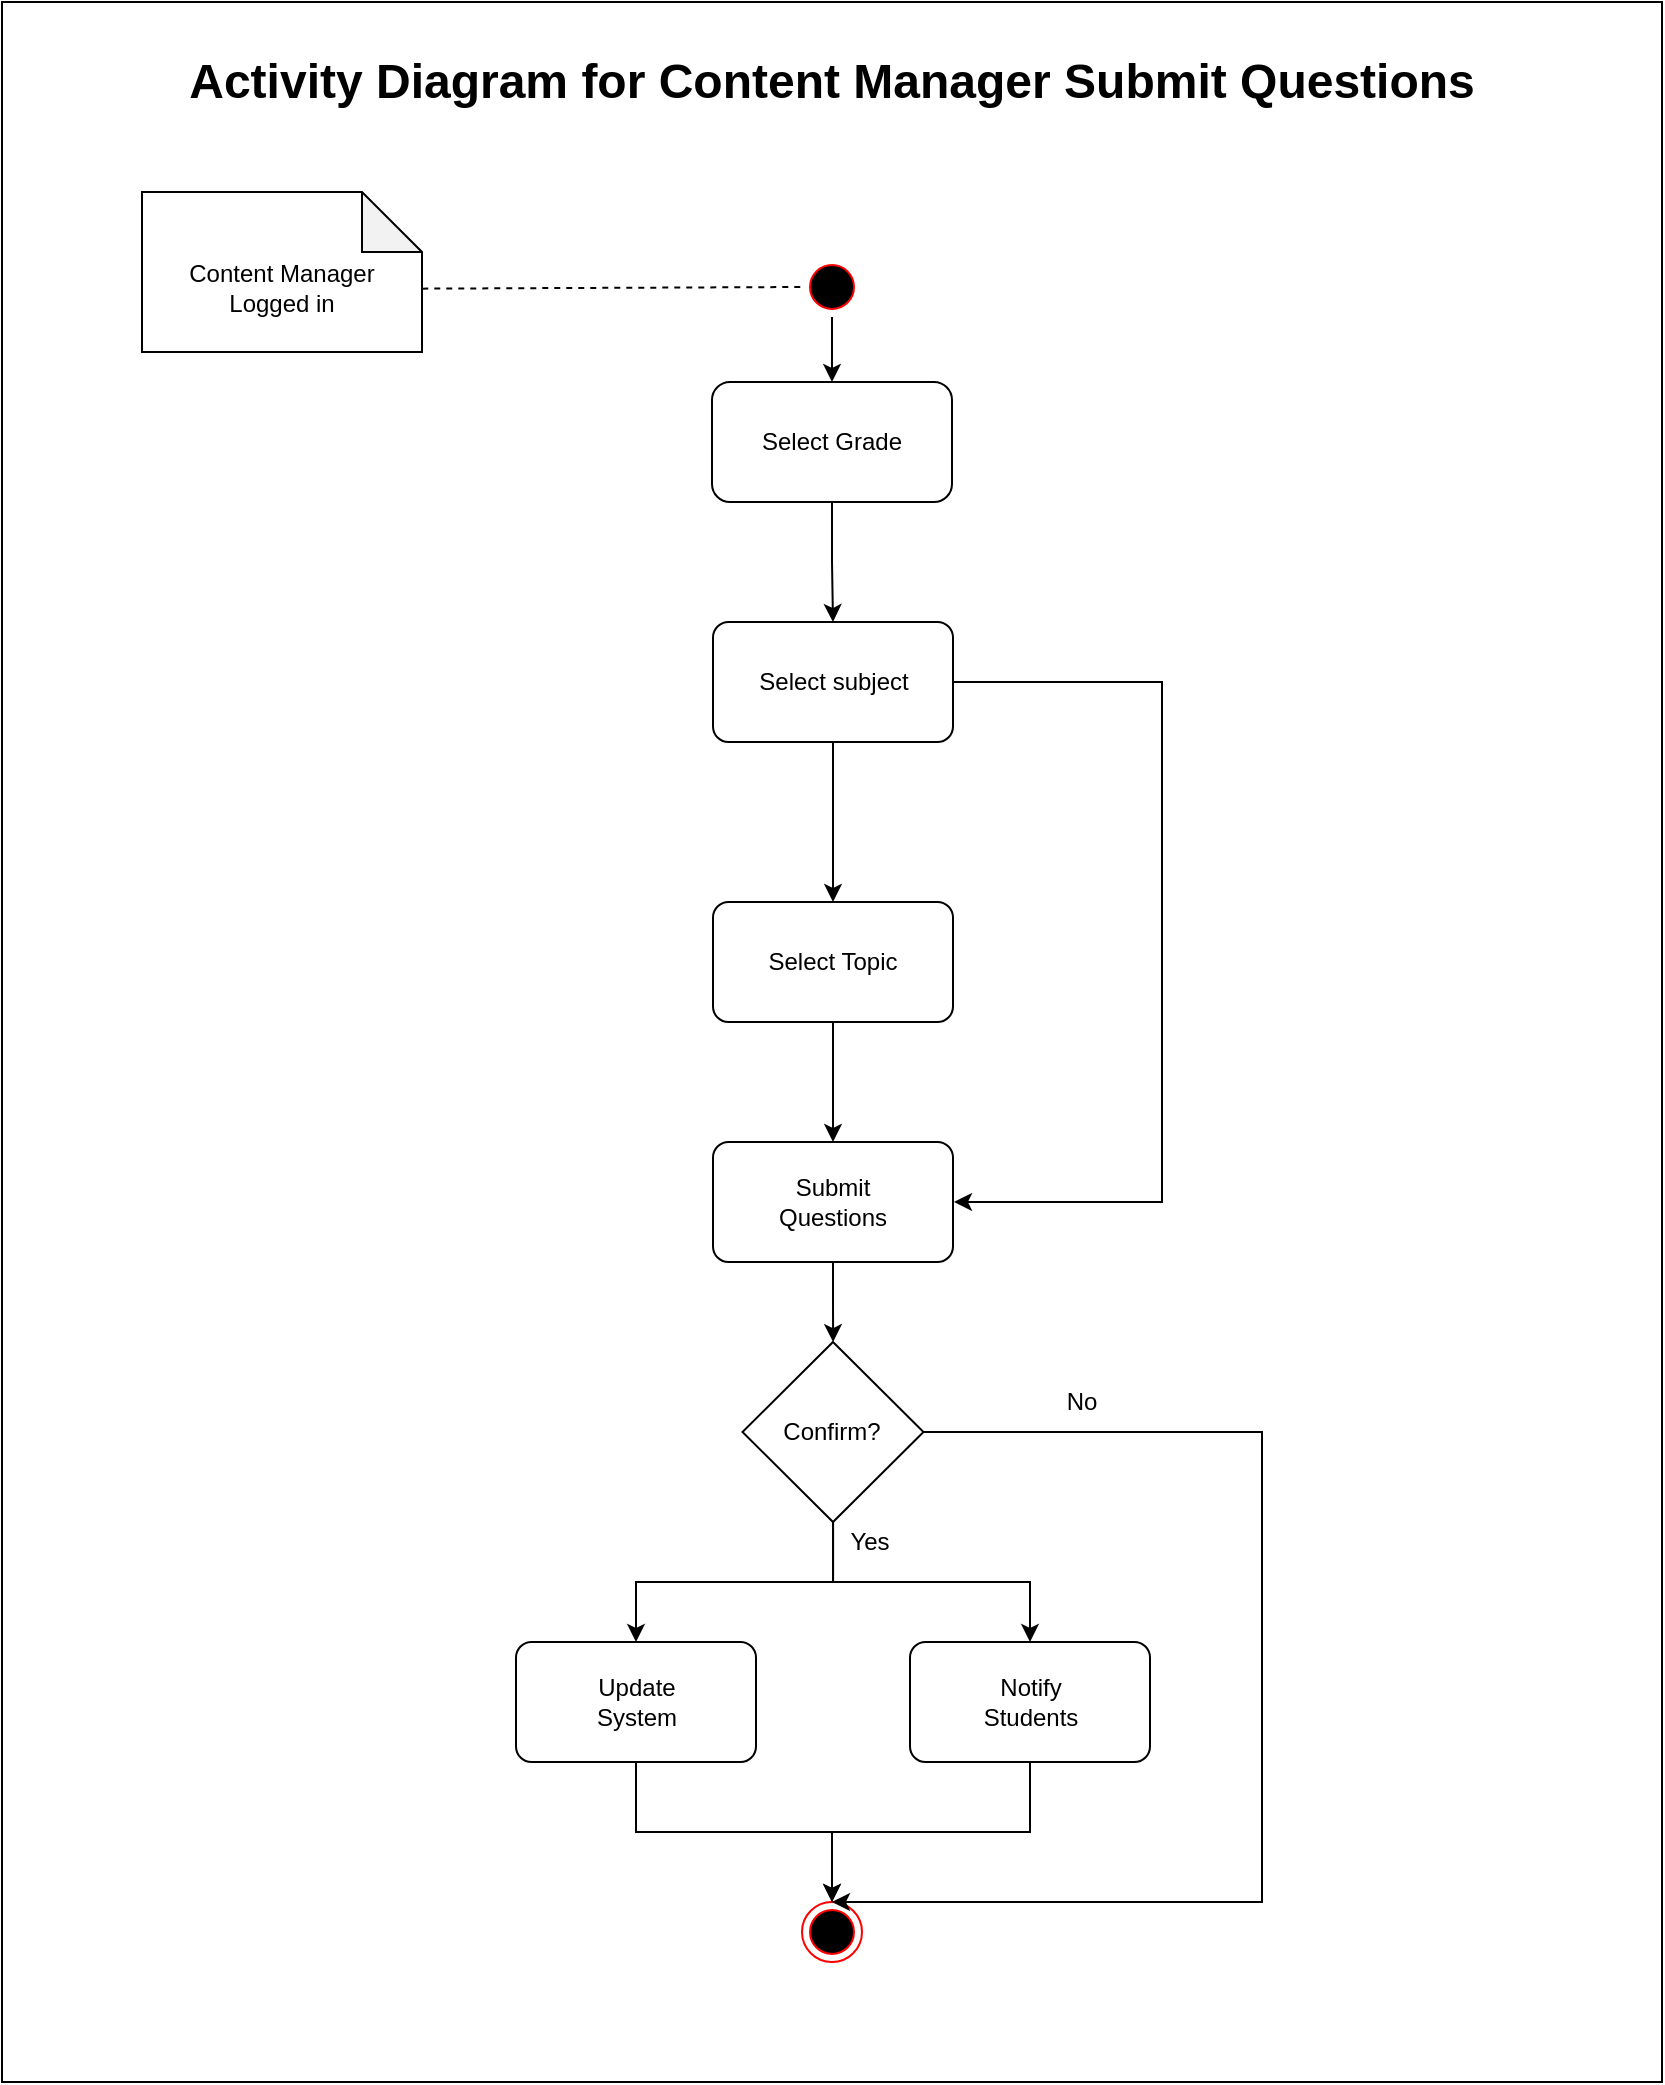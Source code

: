 <mxfile version="13.1.3" type="device"><diagram id="BdIilHtrlR9chm280QcV" name="Page-1"><mxGraphModel dx="868" dy="520" grid="1" gridSize="10" guides="1" tooltips="1" connect="1" arrows="1" fold="1" page="1" pageScale="1" pageWidth="850" pageHeight="1100" math="0" shadow="0"><root><mxCell id="0"/><mxCell id="1" parent="0"/><mxCell id="HknvjhKgZtYXD3BPKuo6-55" value="" style="rounded=0;whiteSpace=wrap;html=1;" parent="1" vertex="1"><mxGeometry x="10" y="40" width="830" height="1040" as="geometry"/></mxCell><mxCell id="HknvjhKgZtYXD3BPKuo6-70" value="" style="edgeStyle=orthogonalEdgeStyle;rounded=0;orthogonalLoop=1;jettySize=auto;html=1;" parent="1" source="HknvjhKgZtYXD3BPKuo6-1" target="HknvjhKgZtYXD3BPKuo6-9" edge="1"><mxGeometry relative="1" as="geometry"/></mxCell><mxCell id="HknvjhKgZtYXD3BPKuo6-1" value="" style="ellipse;html=1;shape=startState;fillColor=#000000;strokeColor=#ff0000;" parent="1" vertex="1"><mxGeometry x="410" y="167.5" width="30" height="30" as="geometry"/></mxCell><mxCell id="HknvjhKgZtYXD3BPKuo6-92" value="" style="edgeStyle=orthogonalEdgeStyle;rounded=0;orthogonalLoop=1;jettySize=auto;html=1;entryX=0.5;entryY=0;entryDx=0;entryDy=0;" parent="1" source="HknvjhKgZtYXD3BPKuo6-9" target="40NcB8r7vIdpfc6CTh1e-8" edge="1"><mxGeometry relative="1" as="geometry"><mxPoint x="425" y="390" as="targetPoint"/></mxGeometry></mxCell><mxCell id="HknvjhKgZtYXD3BPKuo6-9" value="" style="rounded=1;whiteSpace=wrap;html=1;" parent="1" vertex="1"><mxGeometry x="365" y="230" width="120" height="60" as="geometry"/></mxCell><mxCell id="HknvjhKgZtYXD3BPKuo6-24" value="" style="ellipse;html=1;shape=endState;fillColor=#000000;strokeColor=#ff0000;" parent="1" vertex="1"><mxGeometry x="410" y="990" width="30" height="30" as="geometry"/></mxCell><mxCell id="HknvjhKgZtYXD3BPKuo6-28" value="Select Grade" style="text;html=1;strokeColor=none;fillColor=none;align=center;verticalAlign=middle;whiteSpace=wrap;rounded=0;" parent="1" vertex="1"><mxGeometry x="380" y="250" width="90" height="20" as="geometry"/></mxCell><mxCell id="HknvjhKgZtYXD3BPKuo6-56" value="&lt;font style=&quot;font-size: 24px&quot;&gt;&lt;b&gt;Activity Diagram for Content Manager Submit Questions&lt;/b&gt;&lt;/font&gt;" style="text;html=1;strokeColor=none;fillColor=none;align=center;verticalAlign=middle;whiteSpace=wrap;rounded=0;" parent="1" vertex="1"><mxGeometry x="50" y="60" width="750" height="40" as="geometry"/></mxCell><mxCell id="HknvjhKgZtYXD3BPKuo6-67" value="" style="shape=note;whiteSpace=wrap;html=1;backgroundOutline=1;darkOpacity=0.05;" parent="1" vertex="1"><mxGeometry x="80" y="135" width="140" height="80" as="geometry"/></mxCell><mxCell id="HknvjhKgZtYXD3BPKuo6-68" value="" style="endArrow=none;dashed=1;html=1;entryX=0;entryY=0.5;entryDx=0;entryDy=0;exitX=1.001;exitY=0.604;exitDx=0;exitDy=0;exitPerimeter=0;" parent="1" source="HknvjhKgZtYXD3BPKuo6-67" target="HknvjhKgZtYXD3BPKuo6-1" edge="1"><mxGeometry width="50" height="50" relative="1" as="geometry"><mxPoint x="220" y="190" as="sourcePoint"/><mxPoint x="500" y="390" as="targetPoint"/></mxGeometry></mxCell><mxCell id="HknvjhKgZtYXD3BPKuo6-69" value="Content Manager Logged in" style="text;html=1;strokeColor=none;fillColor=none;align=center;verticalAlign=middle;whiteSpace=wrap;rounded=0;" parent="1" vertex="1"><mxGeometry x="90" y="160" width="120" height="45" as="geometry"/></mxCell><mxCell id="40NcB8r7vIdpfc6CTh1e-6" value="No" style="text;html=1;strokeColor=none;fillColor=none;align=center;verticalAlign=middle;whiteSpace=wrap;rounded=0;" vertex="1" parent="1"><mxGeometry x="530" y="730" width="40" height="20" as="geometry"/></mxCell><mxCell id="40NcB8r7vIdpfc6CTh1e-7" value="Yes" style="text;html=1;strokeColor=none;fillColor=none;align=center;verticalAlign=middle;whiteSpace=wrap;rounded=0;" vertex="1" parent="1"><mxGeometry x="424" y="800" width="40" height="20" as="geometry"/></mxCell><mxCell id="40NcB8r7vIdpfc6CTh1e-11" value="" style="edgeStyle=orthogonalEdgeStyle;rounded=0;orthogonalLoop=1;jettySize=auto;html=1;" edge="1" parent="1" source="40NcB8r7vIdpfc6CTh1e-8" target="40NcB8r7vIdpfc6CTh1e-10"><mxGeometry relative="1" as="geometry"/></mxCell><mxCell id="40NcB8r7vIdpfc6CTh1e-15" value="" style="edgeStyle=orthogonalEdgeStyle;rounded=0;orthogonalLoop=1;jettySize=auto;html=1;" edge="1" parent="1" source="40NcB8r7vIdpfc6CTh1e-8"><mxGeometry relative="1" as="geometry"><mxPoint x="486" y="640" as="targetPoint"/><Array as="points"><mxPoint x="590" y="380"/><mxPoint x="590" y="640"/><mxPoint x="486" y="640"/></Array></mxGeometry></mxCell><mxCell id="40NcB8r7vIdpfc6CTh1e-8" value="" style="rounded=1;whiteSpace=wrap;html=1;arcSize=13;" vertex="1" parent="1"><mxGeometry x="365.5" y="350" width="120" height="60" as="geometry"/></mxCell><mxCell id="40NcB8r7vIdpfc6CTh1e-13" value="" style="edgeStyle=orthogonalEdgeStyle;rounded=0;orthogonalLoop=1;jettySize=auto;html=1;" edge="1" parent="1" source="40NcB8r7vIdpfc6CTh1e-10" target="40NcB8r7vIdpfc6CTh1e-12"><mxGeometry relative="1" as="geometry"/></mxCell><mxCell id="40NcB8r7vIdpfc6CTh1e-10" value="" style="rounded=1;whiteSpace=wrap;html=1;arcSize=13;" vertex="1" parent="1"><mxGeometry x="365.5" y="490" width="120" height="60" as="geometry"/></mxCell><mxCell id="40NcB8r7vIdpfc6CTh1e-20" value="" style="edgeStyle=orthogonalEdgeStyle;rounded=0;orthogonalLoop=1;jettySize=auto;html=1;" edge="1" parent="1" source="40NcB8r7vIdpfc6CTh1e-12" target="40NcB8r7vIdpfc6CTh1e-18"><mxGeometry relative="1" as="geometry"/></mxCell><mxCell id="40NcB8r7vIdpfc6CTh1e-12" value="" style="rounded=1;whiteSpace=wrap;html=1;arcSize=13;" vertex="1" parent="1"><mxGeometry x="365.5" y="610" width="120" height="60" as="geometry"/></mxCell><mxCell id="HknvjhKgZtYXD3BPKuo6-29" value="Select subject" style="text;html=1;strokeColor=none;fillColor=none;align=center;verticalAlign=middle;whiteSpace=wrap;rounded=0;" parent="1" vertex="1"><mxGeometry x="375.5" y="360" width="100" height="40" as="geometry"/></mxCell><mxCell id="HknvjhKgZtYXD3BPKuo6-106" value="Select Topic" style="text;html=1;strokeColor=none;fillColor=none;align=center;verticalAlign=middle;whiteSpace=wrap;rounded=0;" parent="1" vertex="1"><mxGeometry x="387" y="505" width="77" height="30" as="geometry"/></mxCell><mxCell id="HknvjhKgZtYXD3BPKuo6-161" value="Submit Questions" style="text;html=1;strokeColor=none;fillColor=none;align=center;verticalAlign=middle;whiteSpace=wrap;rounded=0;" parent="1" vertex="1"><mxGeometry x="387" y="630" width="77" height="20" as="geometry"/></mxCell><mxCell id="40NcB8r7vIdpfc6CTh1e-25" value="" style="edgeStyle=orthogonalEdgeStyle;rounded=0;orthogonalLoop=1;jettySize=auto;html=1;entryX=0.5;entryY=0;entryDx=0;entryDy=0;" edge="1" parent="1" source="40NcB8r7vIdpfc6CTh1e-18" target="40NcB8r7vIdpfc6CTh1e-23"><mxGeometry relative="1" as="geometry"><mxPoint x="425.5" y="880" as="targetPoint"/></mxGeometry></mxCell><mxCell id="40NcB8r7vIdpfc6CTh1e-31" value="" style="edgeStyle=orthogonalEdgeStyle;rounded=0;orthogonalLoop=1;jettySize=auto;html=1;entryX=0.5;entryY=0;entryDx=0;entryDy=0;exitX=1;exitY=0.5;exitDx=0;exitDy=0;" edge="1" parent="1" source="40NcB8r7vIdpfc6CTh1e-18" target="HknvjhKgZtYXD3BPKuo6-24"><mxGeometry relative="1" as="geometry"><mxPoint x="550.75" y="755" as="targetPoint"/><Array as="points"><mxPoint x="640" y="755"/><mxPoint x="640" y="990"/></Array></mxGeometry></mxCell><mxCell id="40NcB8r7vIdpfc6CTh1e-18" value="" style="rhombus;whiteSpace=wrap;html=1;" vertex="1" parent="1"><mxGeometry x="380.25" y="710" width="90.5" height="90" as="geometry"/></mxCell><mxCell id="40NcB8r7vIdpfc6CTh1e-21" value="Confirm?" style="text;html=1;strokeColor=none;fillColor=none;align=center;verticalAlign=middle;whiteSpace=wrap;rounded=0;" vertex="1" parent="1"><mxGeometry x="405" y="745" width="40" height="20" as="geometry"/></mxCell><mxCell id="40NcB8r7vIdpfc6CTh1e-28" value="" style="edgeStyle=orthogonalEdgeStyle;rounded=0;orthogonalLoop=1;jettySize=auto;html=1;entryX=0.5;entryY=0;entryDx=0;entryDy=0;exitX=0.5;exitY=1;exitDx=0;exitDy=0;" edge="1" parent="1" source="40NcB8r7vIdpfc6CTh1e-22" target="HknvjhKgZtYXD3BPKuo6-24"><mxGeometry relative="1" as="geometry"><mxPoint x="327" y="1000" as="targetPoint"/></mxGeometry></mxCell><mxCell id="40NcB8r7vIdpfc6CTh1e-22" value="" style="rounded=1;whiteSpace=wrap;html=1;arcSize=13;" vertex="1" parent="1"><mxGeometry x="267" y="860" width="120" height="60" as="geometry"/></mxCell><mxCell id="40NcB8r7vIdpfc6CTh1e-23" value="" style="rounded=1;whiteSpace=wrap;html=1;arcSize=13;" vertex="1" parent="1"><mxGeometry x="464" y="860" width="120" height="60" as="geometry"/></mxCell><mxCell id="40NcB8r7vIdpfc6CTh1e-26" value="" style="edgeStyle=orthogonalEdgeStyle;rounded=0;orthogonalLoop=1;jettySize=auto;html=1;entryX=0.5;entryY=0;entryDx=0;entryDy=0;exitX=0.5;exitY=1;exitDx=0;exitDy=0;" edge="1" parent="1" source="40NcB8r7vIdpfc6CTh1e-18" target="40NcB8r7vIdpfc6CTh1e-22"><mxGeometry relative="1" as="geometry"><mxPoint x="435.6" y="809.901" as="sourcePoint"/><mxPoint x="534" y="870" as="targetPoint"/></mxGeometry></mxCell><mxCell id="40NcB8r7vIdpfc6CTh1e-29" value="" style="edgeStyle=orthogonalEdgeStyle;rounded=0;orthogonalLoop=1;jettySize=auto;html=1;entryX=0.5;entryY=0;entryDx=0;entryDy=0;exitX=0.5;exitY=1;exitDx=0;exitDy=0;" edge="1" parent="1" source="40NcB8r7vIdpfc6CTh1e-23" target="HknvjhKgZtYXD3BPKuo6-24"><mxGeometry relative="1" as="geometry"><mxPoint x="337" y="930" as="sourcePoint"/><mxPoint x="435" y="1000" as="targetPoint"/></mxGeometry></mxCell><mxCell id="40NcB8r7vIdpfc6CTh1e-32" value="Update System" style="text;html=1;strokeColor=none;fillColor=none;align=center;verticalAlign=middle;whiteSpace=wrap;rounded=0;" vertex="1" parent="1"><mxGeometry x="295.5" y="880" width="63" height="20" as="geometry"/></mxCell><mxCell id="40NcB8r7vIdpfc6CTh1e-33" value="Notify Students" style="text;html=1;strokeColor=none;fillColor=none;align=center;verticalAlign=middle;whiteSpace=wrap;rounded=0;" vertex="1" parent="1"><mxGeometry x="492.5" y="880" width="63" height="20" as="geometry"/></mxCell></root></mxGraphModel></diagram></mxfile>